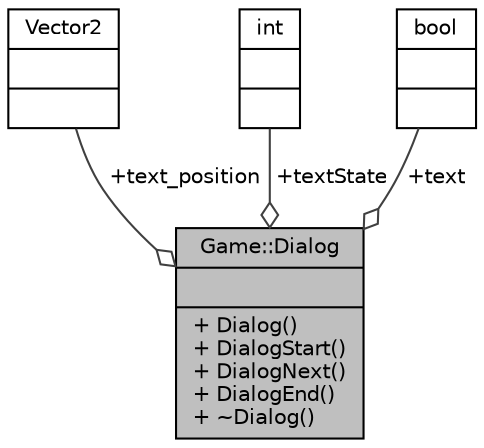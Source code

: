 digraph "Game::Dialog"
{
 // LATEX_PDF_SIZE
  bgcolor="transparent";
  edge [fontname="Helvetica",fontsize="10",labelfontname="Helvetica",labelfontsize="10"];
  node [fontname="Helvetica",fontsize="10",shape=record];
  Node1 [label="{Game::Dialog\n||+ Dialog()\l+ DialogStart()\l+ DialogNext()\l+ DialogEnd()\l+ ~Dialog()\l}",height=0.2,width=0.4,color="black", fillcolor="grey75", style="filled", fontcolor="black",tooltip=" "];
  Node2 -> Node1 [color="grey25",fontsize="10",style="solid",label=" +text_position" ,arrowhead="odiamond",fontname="Helvetica"];
  Node2 [label="{Vector2\n||}",height=0.2,width=0.4,color="black",tooltip=" "];
  Node3 -> Node1 [color="grey25",fontsize="10",style="solid",label=" +textState" ,arrowhead="odiamond",fontname="Helvetica"];
  Node3 [label="{int\n||}",height=0.2,width=0.4,color="black",tooltip=" "];
  Node4 -> Node1 [color="grey25",fontsize="10",style="solid",label=" +text" ,arrowhead="odiamond",fontname="Helvetica"];
  Node4 [label="{bool\n||}",height=0.2,width=0.4,color="black",tooltip=" "];
}
